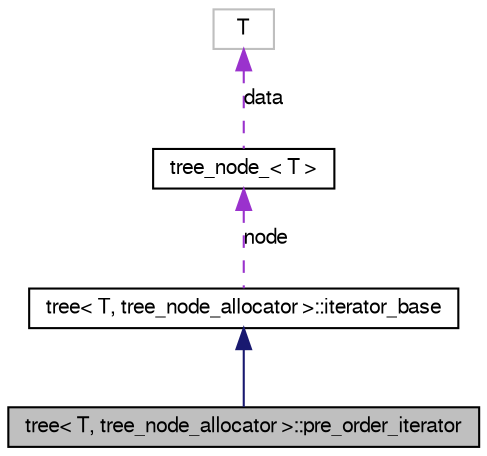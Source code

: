 digraph G
{
  bgcolor="transparent";
  edge [fontname="FreeSans",fontsize=10,labelfontname="FreeSans",labelfontsize=10];
  node [fontname="FreeSans",fontsize=10,shape=record];
  Node1 [label="tree\< T, tree_node_allocator \>::pre_order_iterator",height=0.2,width=0.4,color="black", fillcolor="grey75", style="filled" fontcolor="black"];
  Node2 -> Node1 [dir=back,color="midnightblue",fontsize=10,style="solid"];
  Node2 [label="tree\< T, tree_node_allocator \>::iterator_base",height=0.2,width=0.4,color="black",URL="$classtree_1_1iterator__base.html"];
  Node3 -> Node2 [dir=back,color="darkorchid3",fontsize=10,style="dashed",label="node"];
  Node3 [label="tree_node_\< T \>",height=0.2,width=0.4,color="black",URL="$classtree__node__.html"];
  Node4 -> Node3 [dir=back,color="darkorchid3",fontsize=10,style="dashed",label="data"];
  Node4 [label="T",height=0.2,width=0.4,color="grey75"];
}
